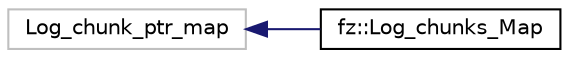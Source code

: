 digraph "Graphical Class Hierarchy"
{
 // LATEX_PDF_SIZE
  edge [fontname="Helvetica",fontsize="10",labelfontname="Helvetica",labelfontsize="10"];
  node [fontname="Helvetica",fontsize="10",shape=record];
  rankdir="LR";
  Node138 [label="Log_chunk_ptr_map",height=0.2,width=0.4,color="grey75", fillcolor="white", style="filled",tooltip=" "];
  Node138 -> Node0 [dir="back",color="midnightblue",fontsize="10",style="solid",fontname="Helvetica"];
  Node0 [label="fz::Log_chunks_Map",height=0.2,width=0.4,color="black", fillcolor="white", style="filled",URL="$structfz_1_1Log__chunks__Map.html",tooltip=" "];
}
